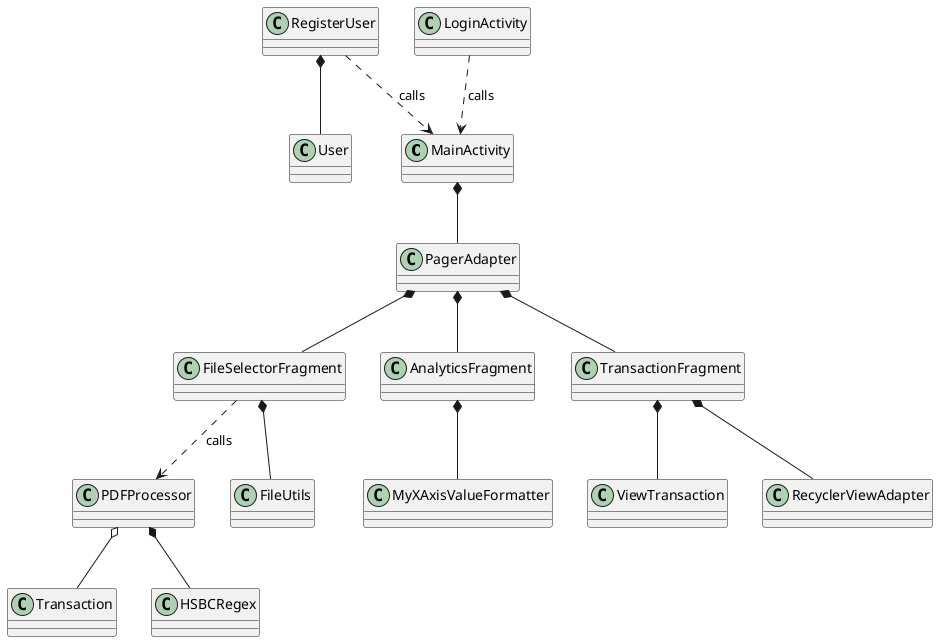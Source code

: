@startuml

class MainActivity
class RegisterUser
class LoginActivity
class Transaction
class User
class FileSelectorFragment
class FileUtils
class HSBCRegex
class PDFProcessor
class AnalyticsFragment
class PagerAdapter
class RecyclerViewAdapter
class TransactionFragment
class ViewTransaction
class MyXAxisValueFormatter

RegisterUser ..> MainActivity : calls
LoginActivity ..> MainActivity : calls
RegisterUser *-- User
MainActivity *-- PagerAdapter
PagerAdapter *-- TransactionFragment
PagerAdapter *-- AnalyticsFragment
PagerAdapter *-- FileSelectorFragment
AnalyticsFragment *-- MyXAxisValueFormatter
PDFProcessor o-- Transaction
FileSelectorFragment ..> PDFProcessor : calls
FileSelectorFragment *-- FileUtils
PDFProcessor *-- HSBCRegex
TransactionFragment *-- RecyclerViewAdapter
TransactionFragment *-- ViewTransaction




@enduml